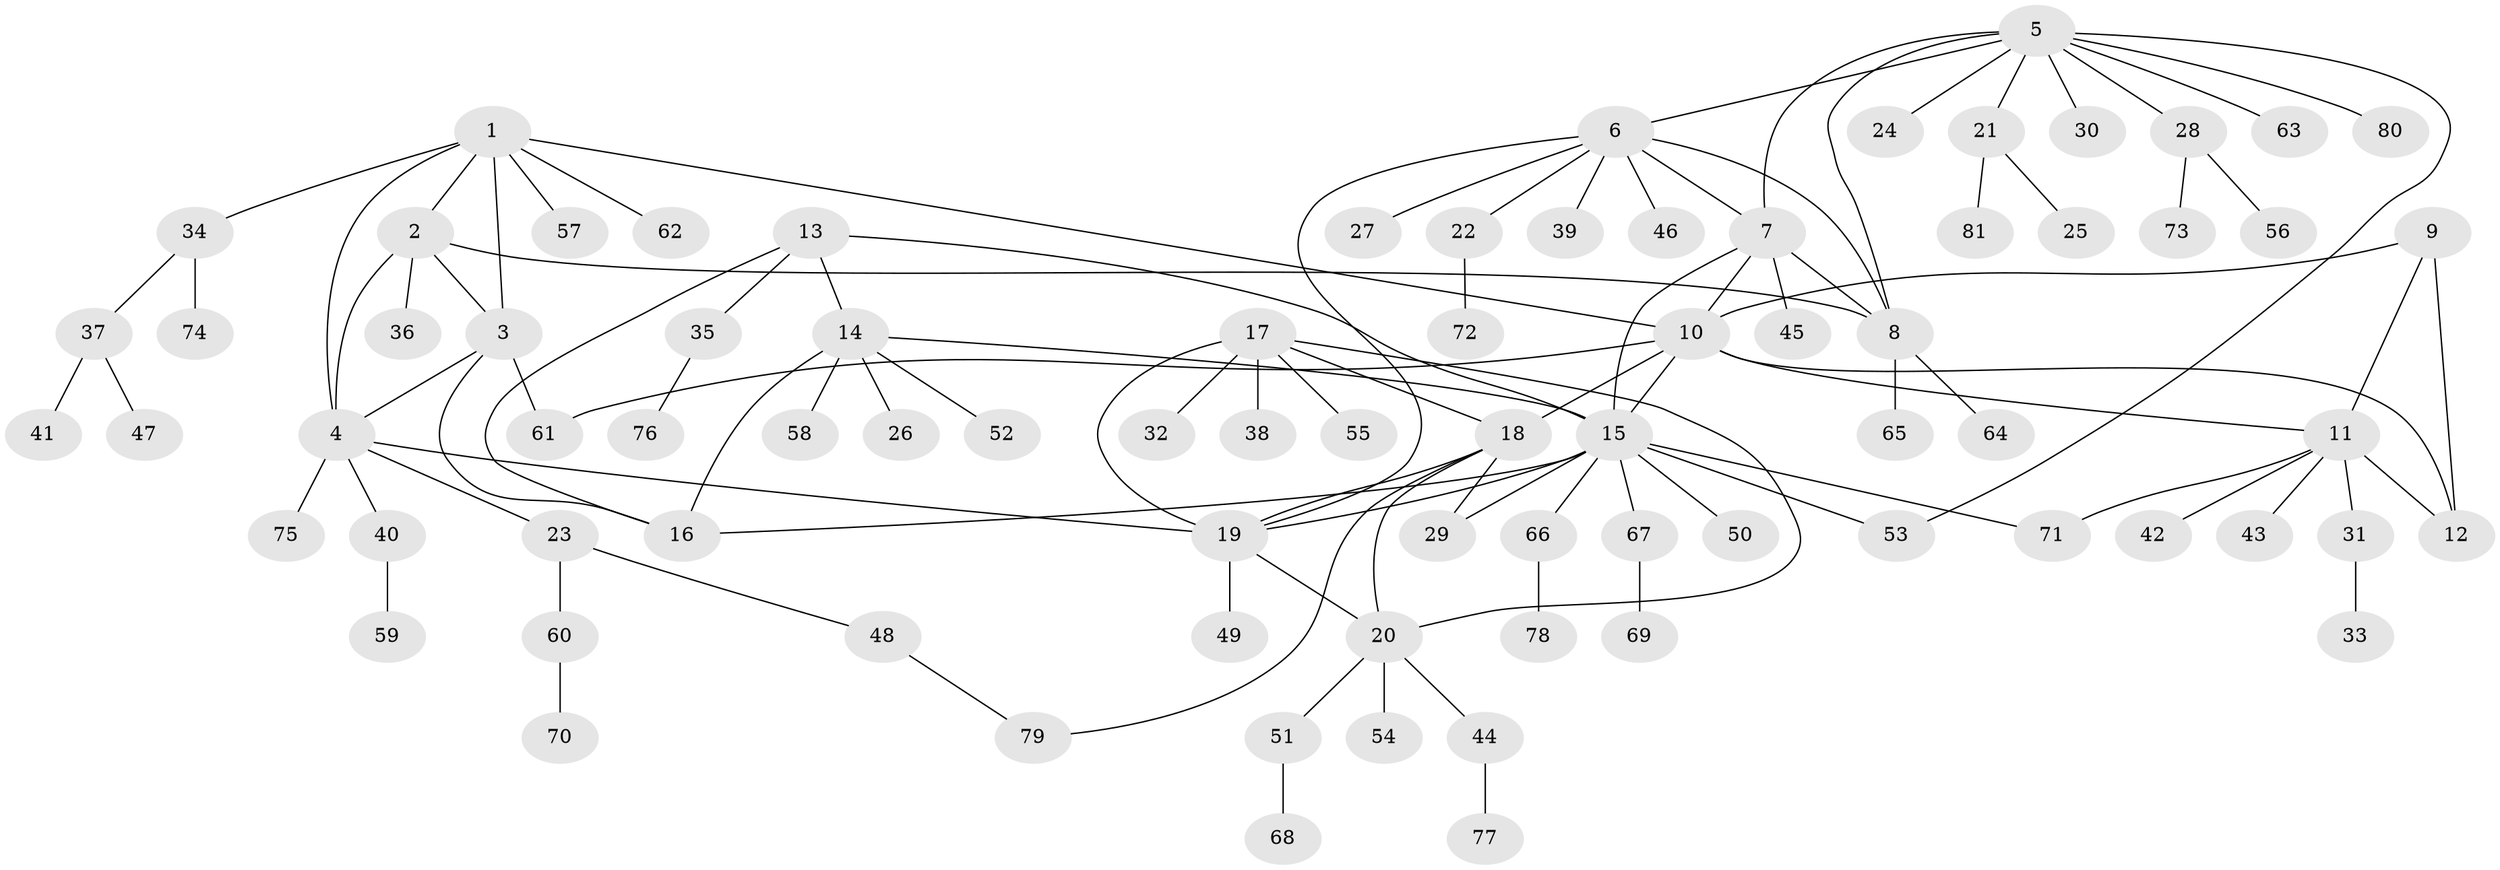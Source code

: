 // coarse degree distribution, {8: 0.01694915254237288, 5: 0.03389830508474576, 6: 0.03389830508474576, 11: 0.01694915254237288, 7: 0.03389830508474576, 14: 0.01694915254237288, 3: 0.05084745762711865, 10: 0.01694915254237288, 9: 0.01694915254237288, 4: 0.01694915254237288, 2: 0.15254237288135594, 1: 0.5932203389830508}
// Generated by graph-tools (version 1.1) at 2025/24/03/03/25 07:24:11]
// undirected, 81 vertices, 106 edges
graph export_dot {
graph [start="1"]
  node [color=gray90,style=filled];
  1;
  2;
  3;
  4;
  5;
  6;
  7;
  8;
  9;
  10;
  11;
  12;
  13;
  14;
  15;
  16;
  17;
  18;
  19;
  20;
  21;
  22;
  23;
  24;
  25;
  26;
  27;
  28;
  29;
  30;
  31;
  32;
  33;
  34;
  35;
  36;
  37;
  38;
  39;
  40;
  41;
  42;
  43;
  44;
  45;
  46;
  47;
  48;
  49;
  50;
  51;
  52;
  53;
  54;
  55;
  56;
  57;
  58;
  59;
  60;
  61;
  62;
  63;
  64;
  65;
  66;
  67;
  68;
  69;
  70;
  71;
  72;
  73;
  74;
  75;
  76;
  77;
  78;
  79;
  80;
  81;
  1 -- 2;
  1 -- 3;
  1 -- 4;
  1 -- 10;
  1 -- 34;
  1 -- 57;
  1 -- 62;
  2 -- 3;
  2 -- 4;
  2 -- 8;
  2 -- 36;
  3 -- 4;
  3 -- 16;
  3 -- 61;
  4 -- 19;
  4 -- 23;
  4 -- 40;
  4 -- 75;
  5 -- 6;
  5 -- 7;
  5 -- 8;
  5 -- 21;
  5 -- 24;
  5 -- 28;
  5 -- 30;
  5 -- 53;
  5 -- 63;
  5 -- 80;
  6 -- 7;
  6 -- 8;
  6 -- 19;
  6 -- 22;
  6 -- 27;
  6 -- 39;
  6 -- 46;
  7 -- 8;
  7 -- 10;
  7 -- 15;
  7 -- 45;
  8 -- 64;
  8 -- 65;
  9 -- 10;
  9 -- 11;
  9 -- 12;
  10 -- 11;
  10 -- 12;
  10 -- 15;
  10 -- 18;
  10 -- 61;
  11 -- 12;
  11 -- 31;
  11 -- 42;
  11 -- 43;
  11 -- 71;
  13 -- 14;
  13 -- 15;
  13 -- 16;
  13 -- 35;
  14 -- 15;
  14 -- 16;
  14 -- 26;
  14 -- 52;
  14 -- 58;
  15 -- 16;
  15 -- 19;
  15 -- 29;
  15 -- 50;
  15 -- 53;
  15 -- 66;
  15 -- 67;
  15 -- 71;
  17 -- 18;
  17 -- 19;
  17 -- 20;
  17 -- 32;
  17 -- 38;
  17 -- 55;
  18 -- 19;
  18 -- 20;
  18 -- 29;
  18 -- 79;
  19 -- 20;
  19 -- 49;
  20 -- 44;
  20 -- 51;
  20 -- 54;
  21 -- 25;
  21 -- 81;
  22 -- 72;
  23 -- 48;
  23 -- 60;
  28 -- 56;
  28 -- 73;
  31 -- 33;
  34 -- 37;
  34 -- 74;
  35 -- 76;
  37 -- 41;
  37 -- 47;
  40 -- 59;
  44 -- 77;
  48 -- 79;
  51 -- 68;
  60 -- 70;
  66 -- 78;
  67 -- 69;
}
